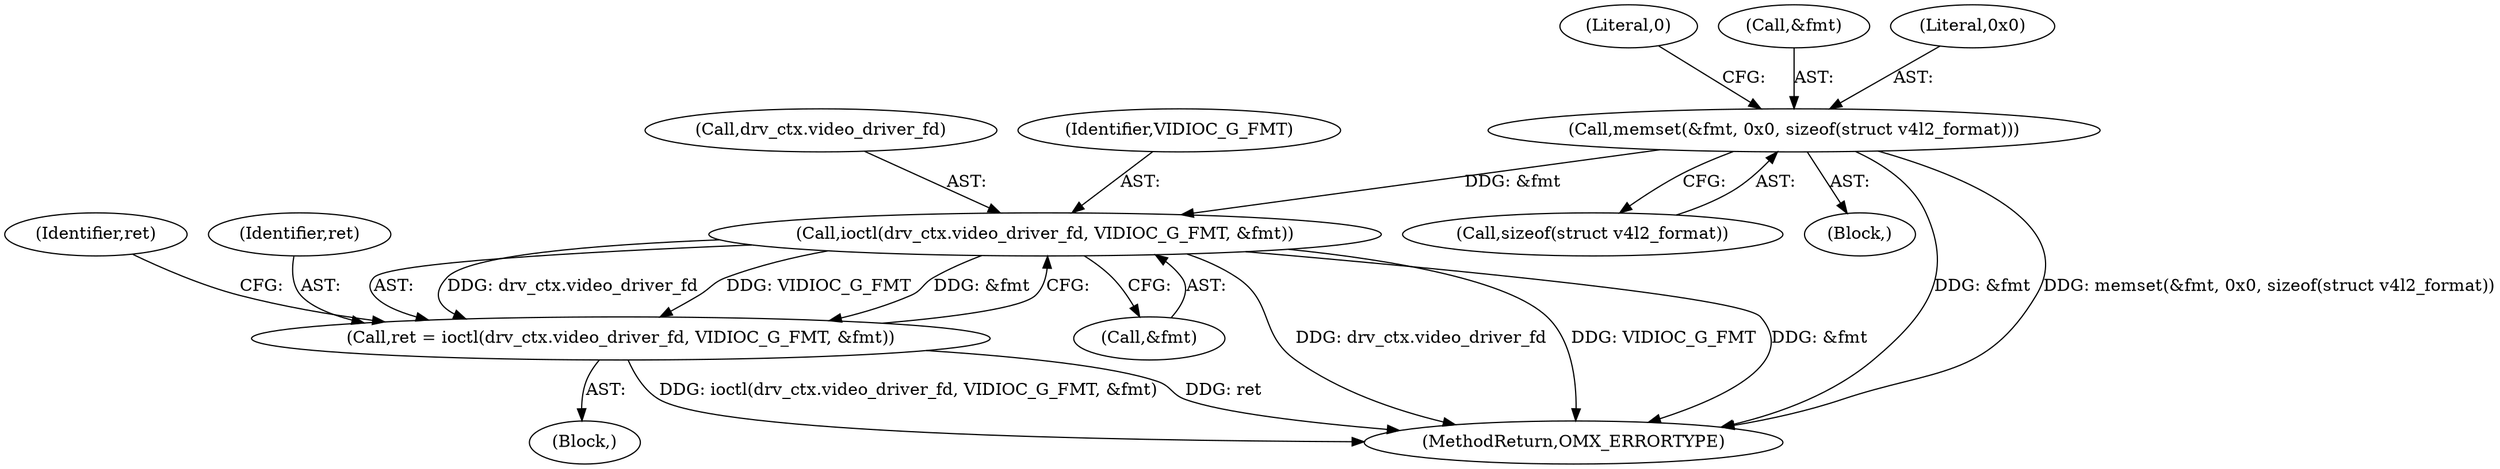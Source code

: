 digraph "0_Android_560ccdb509a7b86186fac0fce1b25bd9a3e6a6e8_3@API" {
"1000170" [label="(Call,memset(&fmt, 0x0, sizeof(struct v4l2_format)))"];
"1000388" [label="(Call,ioctl(drv_ctx.video_driver_fd, VIDIOC_G_FMT, &fmt))"];
"1000386" [label="(Call,ret = ioctl(drv_ctx.video_driver_fd, VIDIOC_G_FMT, &fmt))"];
"1000393" [label="(Call,&fmt)"];
"1000381" [label="(Block,)"];
"1000178" [label="(Literal,0)"];
"1000396" [label="(Identifier,ret)"];
"1000388" [label="(Call,ioctl(drv_ctx.video_driver_fd, VIDIOC_G_FMT, &fmt))"];
"1000387" [label="(Identifier,ret)"];
"1000170" [label="(Call,memset(&fmt, 0x0, sizeof(struct v4l2_format)))"];
"1000174" [label="(Call,sizeof(struct v4l2_format))"];
"1000171" [label="(Call,&fmt)"];
"1000173" [label="(Literal,0x0)"];
"1000103" [label="(Block,)"];
"1000389" [label="(Call,drv_ctx.video_driver_fd)"];
"1000392" [label="(Identifier,VIDIOC_G_FMT)"];
"1000641" [label="(MethodReturn,OMX_ERRORTYPE)"];
"1000386" [label="(Call,ret = ioctl(drv_ctx.video_driver_fd, VIDIOC_G_FMT, &fmt))"];
"1000170" -> "1000103"  [label="AST: "];
"1000170" -> "1000174"  [label="CFG: "];
"1000171" -> "1000170"  [label="AST: "];
"1000173" -> "1000170"  [label="AST: "];
"1000174" -> "1000170"  [label="AST: "];
"1000178" -> "1000170"  [label="CFG: "];
"1000170" -> "1000641"  [label="DDG: &fmt"];
"1000170" -> "1000641"  [label="DDG: memset(&fmt, 0x0, sizeof(struct v4l2_format))"];
"1000170" -> "1000388"  [label="DDG: &fmt"];
"1000388" -> "1000386"  [label="AST: "];
"1000388" -> "1000393"  [label="CFG: "];
"1000389" -> "1000388"  [label="AST: "];
"1000392" -> "1000388"  [label="AST: "];
"1000393" -> "1000388"  [label="AST: "];
"1000386" -> "1000388"  [label="CFG: "];
"1000388" -> "1000641"  [label="DDG: drv_ctx.video_driver_fd"];
"1000388" -> "1000641"  [label="DDG: VIDIOC_G_FMT"];
"1000388" -> "1000641"  [label="DDG: &fmt"];
"1000388" -> "1000386"  [label="DDG: drv_ctx.video_driver_fd"];
"1000388" -> "1000386"  [label="DDG: VIDIOC_G_FMT"];
"1000388" -> "1000386"  [label="DDG: &fmt"];
"1000386" -> "1000381"  [label="AST: "];
"1000387" -> "1000386"  [label="AST: "];
"1000396" -> "1000386"  [label="CFG: "];
"1000386" -> "1000641"  [label="DDG: ioctl(drv_ctx.video_driver_fd, VIDIOC_G_FMT, &fmt)"];
"1000386" -> "1000641"  [label="DDG: ret"];
}
